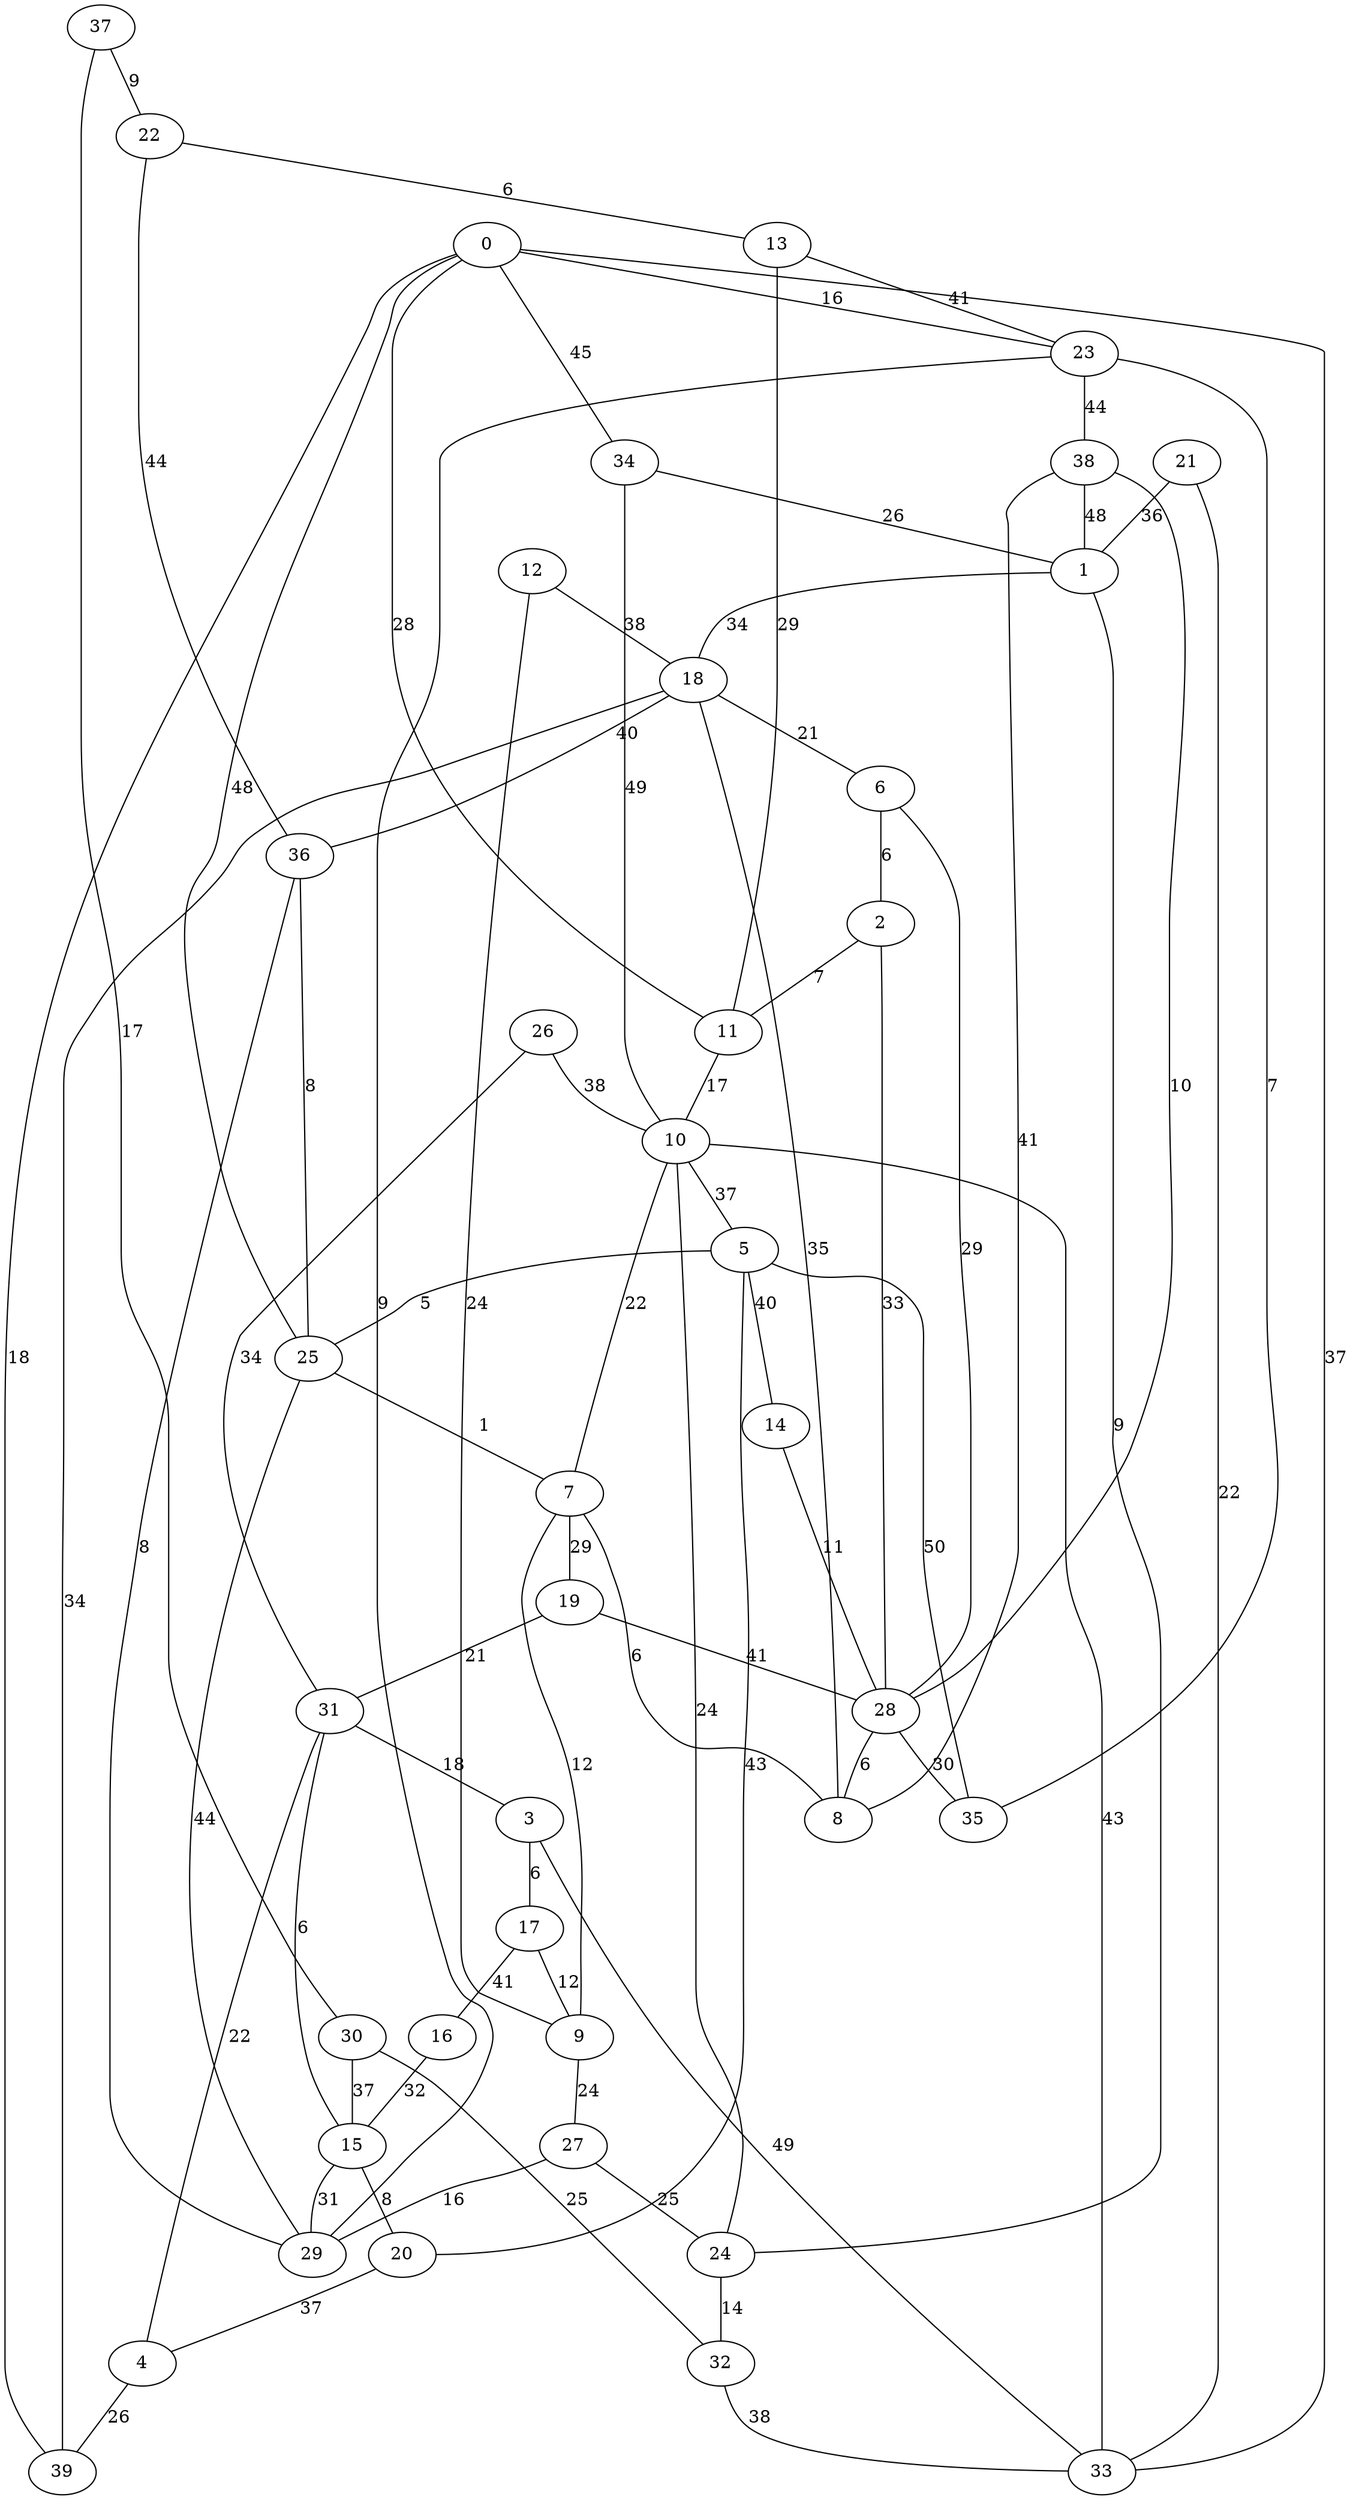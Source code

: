 graph {
	0 [label=0]
	1 [label=1]
	2 [label=2]
	3 [label=3]
	4 [label=4]
	5 [label=5]
	6 [label=6]
	7 [label=7]
	8 [label=8]
	9 [label=9]
	10 [label=10]
	11 [label=11]
	12 [label=12]
	13 [label=13]
	14 [label=14]
	15 [label=15]
	16 [label=16]
	17 [label=17]
	18 [label=18]
	19 [label=19]
	20 [label=20]
	21 [label=21]
	22 [label=22]
	23 [label=23]
	24 [label=24]
	25 [label=25]
	26 [label=26]
	27 [label=27]
	28 [label=28]
	29 [label=29]
	30 [label=30]
	31 [label=31]
	32 [label=32]
	33 [label=33]
	34 [label=34]
	35 [label=35]
	36 [label=36]
	37 [label=37]
	38 [label=38]
	39 [label=39]
	0 -- 23 [label=16]
	0 -- 34 [label=45]
	1 -- 18 [label=34]
	1 -- 24 [label=9]
	2 -- 28 [label=33]
	2 -- 11 [label=7]
	3 -- 17 [label=6]
	3 -- 33 [label=49]
	4 -- 31 [label=22]
	4 -- 39 [label=26]
	5 -- 25 [label=5]
	5 -- 14 [label=40]
	6 -- 28 [label=29]
	6 -- 2 [label=6]
	7 -- 19 [label=29]
	7 -- 8 [label=6]
	8 -- 38 [label=41]
	8 -- 18 [label=35]
	9 -- 27 [label=24]
	9 -- 7 [label=12]
	10 -- 5 [label=37]
	10 -- 7 [label=22]
	11 -- 0 [label=28]
	11 -- 10 [label=17]
	12 -- 9 [label=24]
	12 -- 18 [label=38]
	13 -- 23 [label=41]
	13 -- 11 [label=29]
	14 -- 28 [label=11]
	15 -- 20 [label=8]
	15 -- 29 [label=31]
	16 -- 15 [label=32]
	17 -- 9 [label=12]
	17 -- 16 [label=41]
	18 -- 36 [label=40]
	18 -- 6 [label=21]
	19 -- 31 [label=21]
	19 -- 28 [label=41]
	20 -- 4 [label=37]
	20 -- 5 [label=43]
	21 -- 33 [label=22]
	21 -- 1 [label=36]
	22 -- 36 [label=44]
	22 -- 13 [label=6]
	23 -- 38 [label=44]
	24 -- 10 [label=24]
	24 -- 32 [label=14]
	25 -- 0 [label=48]
	25 -- 7 [label=1]
	26 -- 10 [label=38]
	26 -- 31 [label=34]
	27 -- 24 [label=25]
	27 -- 29 [label=16]
	28 -- 8 [label=6]
	28 -- 35 [label=30]
	29 -- 25 [label=44]
	29 -- 23 [label=9]
	30 -- 15 [label=37]
	30 -- 32 [label=25]
	31 -- 15 [label=6]
	31 -- 3 [label=18]
	32 -- 33 [label=38]
	33 -- 0 [label=37]
	33 -- 10 [label=43]
	34 -- 10 [label=49]
	34 -- 1 [label=26]
	35 -- 5 [label=50]
	35 -- 23 [label=7]
	36 -- 29 [label=8]
	36 -- 25 [label=8]
	37 -- 30 [label=17]
	37 -- 22 [label=9]
	38 -- 28 [label=10]
	38 -- 1 [label=48]
	39 -- 0 [label=18]
	39 -- 18 [label=34]
}